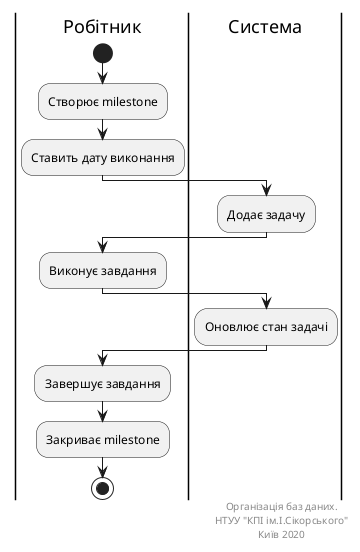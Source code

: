 @startuml
|Робітник|
start
:Створює milestone;
:Ставить дату виконання;

|Система|
:Додає задачу;

|Робітник|
:Виконує завдання;

|Система|
:Оновлює стан задачі;

|Робітник|
:Завершує завдання;
:Закриває milestone;
stop

right footer
Організація баз даних.
НТУУ "КПІ ім.І.Сікорського"
Київ 2020 
end footer
@enduml
